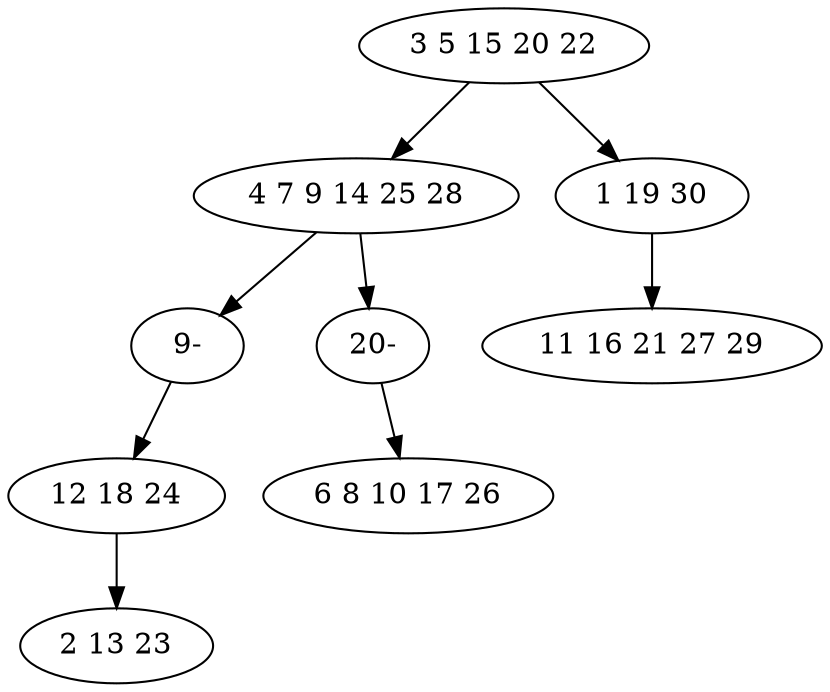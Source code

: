 digraph true_tree {
	"0" -> "1"
	"1" -> "7"
	"0" -> "3"
	"1" -> "8"
	"2" -> "5"
	"3" -> "6"
	"7" -> "2"
	"8" -> "4"
	"0" [label="3 5 15 20 22"];
	"1" [label="4 7 9 14 25 28"];
	"2" [label="12 18 24"];
	"3" [label="1 19 30"];
	"4" [label="6 8 10 17 26"];
	"5" [label="2 13 23"];
	"6" [label="11 16 21 27 29"];
	"7" [label="9-"];
	"8" [label="20-"];
}
